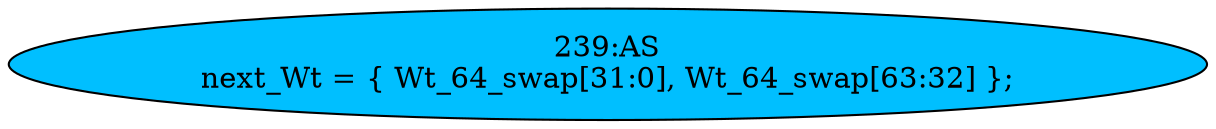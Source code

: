 strict digraph "" {
	node [label="\N"];
	"239:AS"	 [ast="<pyverilog.vparser.ast.Assign object at 0x7f65e4b8f410>",
		def_var="['next_Wt']",
		fillcolor=deepskyblue,
		label="239:AS
next_Wt = { Wt_64_swap[31:0], Wt_64_swap[63:32] };",
		statements="[]",
		style=filled,
		typ=Assign,
		use_var="['Wt_64_swap', 'Wt_64_swap']"];
}
